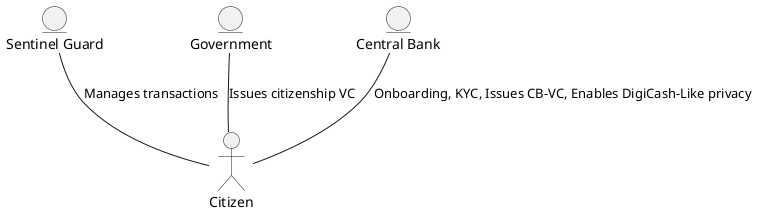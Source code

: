 @startuml Agents in model
actor Citizen as A
entity "Sentinel Guard" as SG
entity Government as G
entity "Central Bank" as CB

G -- A  : Issues citizenship VC
CB -- A : Onboarding, KYC, Issues CB-VC, Enables DigiCash-Like privacy
SG -- A : Manages transactions 

@enduml
